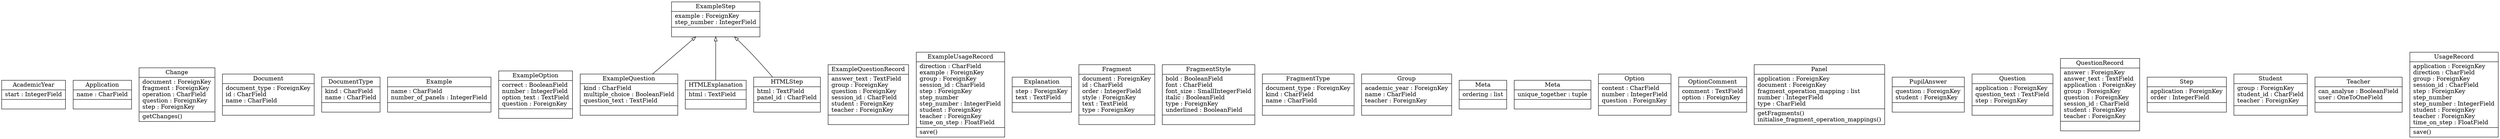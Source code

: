 digraph "classes_project" {
charset="utf-8"
rankdir=BT
"0" [label="{AcademicYear|start : IntegerField\l|}", shape="record"];
"1" [label="{Application|name : CharField\l|}", shape="record"];
"2" [label="{Change|document : ForeignKey\lfragment : ForeignKey\loperation : CharField\lquestion : ForeignKey\lstep : ForeignKey\l|getChanges()\l}", shape="record"];
"3" [label="{Document|document_type : ForeignKey\lid : CharField\lname : CharField\l|}", shape="record"];
"4" [label="{DocumentType|kind : CharField\lname : CharField\l|}", shape="record"];
"5" [label="{Example|name : CharField\lnumber_of_panels : IntegerField\l|}", shape="record"];
"6" [label="{ExampleOption|correct : BooleanField\lnumber : IntegerField\loption_text : TextField\lquestion : ForeignKey\l|}", shape="record"];
"7" [label="{ExampleQuestion|kind : CharField\lmultiple_choice : BooleanField\lquestion_text : TextField\l|}", shape="record"];
"8" [label="{ExampleQuestionRecord|answer_text : TextField\lgroup : ForeignKey\lquestion : ForeignKey\lsession_id : CharField\lstudent : ForeignKey\lteacher : ForeignKey\l|}", shape="record"];
"9" [label="{ExampleStep|example : ForeignKey\lstep_number : IntegerField\l|}", shape="record"];
"10" [label="{ExampleUsageRecord|direction : CharField\lexample : ForeignKey\lgroup : ForeignKey\lsession_id : CharField\lstep : ForeignKey\lstep_number\lstep_number : IntegerField\lstudent : ForeignKey\lteacher : ForeignKey\ltime_on_step : FloatField\l|save()\l}", shape="record"];
"11" [label="{Explanation|step : ForeignKey\ltext : TextField\l|}", shape="record"];
"12" [label="{Fragment|document : ForeignKey\lid : CharField\lorder : IntegerField\lstyle : ForeignKey\ltext : TextField\ltype : ForeignKey\l|}", shape="record"];
"13" [label="{FragmentStyle|bold : BooleanField\lfont : CharField\lfont_size : SmallIntegerField\litalic : BooleanField\ltype : ForeignKey\lunderlined : BooleanField\l|}", shape="record"];
"14" [label="{FragmentType|document_type : ForeignKey\lkind : CharField\lname : CharField\l|}", shape="record"];
"15" [label="{Group|academic_year : ForeignKey\lname : CharField\lteacher : ForeignKey\l|}", shape="record"];
"16" [label="{HTMLExplanation|html : TextField\l|}", shape="record"];
"17" [label="{HTMLStep|html : TextField\lpanel_id : CharField\l|}", shape="record"];
"18" [label="{Meta|ordering : list\l|}", shape="record"];
"19" [label="{Meta|unique_together : tuple\l|}", shape="record"];
"20" [label="{Option|content : CharField\lnumber : IntegerField\lquestion : ForeignKey\l|}", shape="record"];
"21" [label="{OptionComment|comment : TextField\loption : ForeignKey\l|}", shape="record"];
"22" [label="{Panel|application : ForeignKey\ldocument : ForeignKey\lfragment_operation_mapping : list\lnumber : IntegerField\ltype : CharField\l|getFragments()\linitialise_fragment_operation_mappings()\l}", shape="record"];
"23" [label="{PupilAnswer|question : ForeignKey\lstudent : ForeignKey\l|}", shape="record"];
"24" [label="{Question|application : ForeignKey\lquestion_text : TextField\lstep : ForeignKey\l|}", shape="record"];
"25" [label="{QuestionRecord|answer : ForeignKey\lanswer_text : TextField\lapplication : ForeignKey\lgroup : ForeignKey\lquestion : ForeignKey\lsession_id : CharField\lstudent : ForeignKey\lteacher : ForeignKey\l|}", shape="record"];
"26" [label="{Step|application : ForeignKey\lorder : IntegerField\l|}", shape="record"];
"27" [label="{Student|group : ForeignKey\lstudent_id : CharField\lteacher : ForeignKey\l|}", shape="record"];
"28" [label="{Teacher|can_analyse : BooleanField\luser : OneToOneField\l|}", shape="record"];
"29" [label="{UsageRecord|application : ForeignKey\ldirection : CharField\lgroup : ForeignKey\lsession_id : CharField\lstep : ForeignKey\lstep_number\lstep_number : IntegerField\lstudent : ForeignKey\lteacher : ForeignKey\ltime_on_step : FloatField\l|save()\l}", shape="record"];
"7" -> "9" [arrowhead="empty", arrowtail="none"];
"16" -> "9" [arrowhead="empty", arrowtail="none"];
"17" -> "9" [arrowhead="empty", arrowtail="none"];
}
